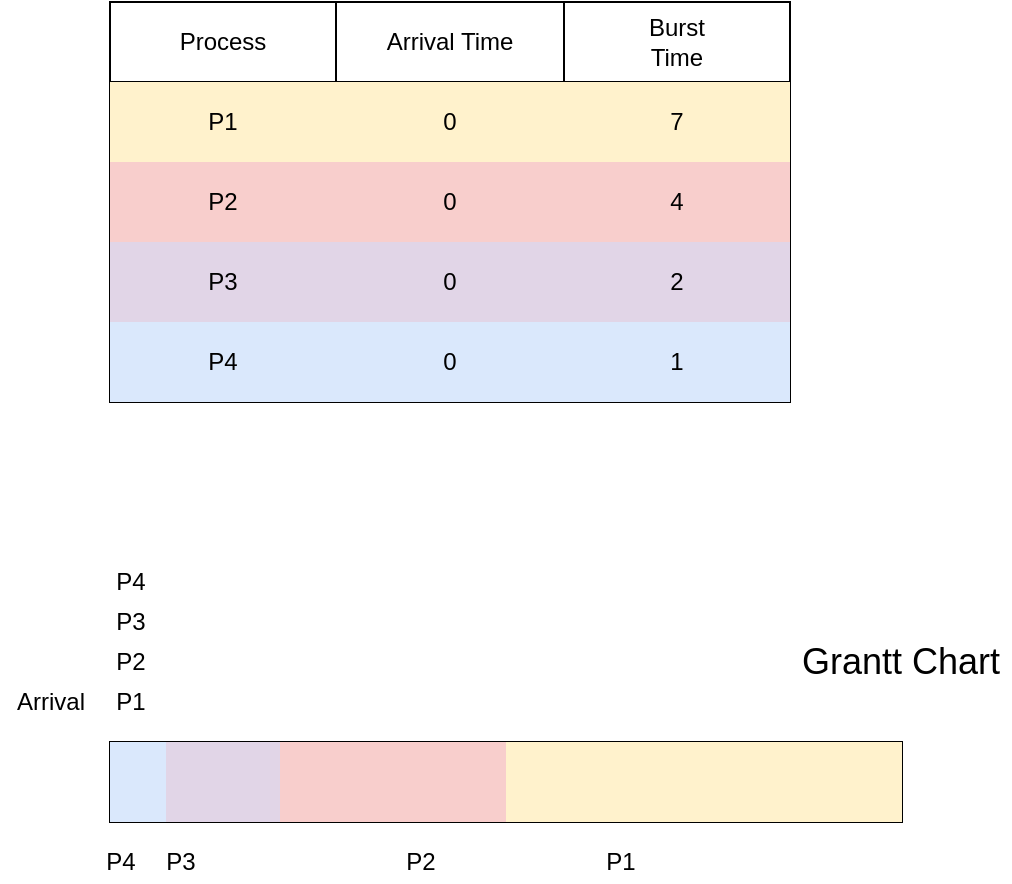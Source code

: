 <mxfile version="13.4.9" type="github">
  <diagram id="rSDTtkVdXVnGvsQYBVzc" name="Page-1">
    <mxGraphModel dx="2066" dy="1105" grid="1" gridSize="10" guides="1" tooltips="1" connect="1" arrows="1" fold="1" page="1" pageScale="1" pageWidth="827" pageHeight="1169" math="0" shadow="0">
      <root>
        <mxCell id="0" />
        <mxCell id="1" parent="0" />
        <mxCell id="1tNTVzIUQ9IoZEPkYIZt-22" value="&lt;font style=&quot;font-size: 18px&quot;&gt;Grantt Chart&lt;/font&gt;" style="text;html=1;align=center;verticalAlign=middle;resizable=0;points=[];autosize=1;" vertex="1" parent="1">
          <mxGeometry x="820" y="550" width="110" height="20" as="geometry" />
        </mxCell>
        <mxCell id="1tNTVzIUQ9IoZEPkYIZt-23" value="P4" style="text;html=1;align=center;verticalAlign=middle;resizable=0;points=[];autosize=1;" vertex="1" parent="1">
          <mxGeometry x="470" y="650" width="30" height="20" as="geometry" />
        </mxCell>
        <mxCell id="1tNTVzIUQ9IoZEPkYIZt-24" value="P3" style="text;html=1;align=center;verticalAlign=middle;resizable=0;points=[];autosize=1;" vertex="1" parent="1">
          <mxGeometry x="500" y="650" width="30" height="20" as="geometry" />
        </mxCell>
        <mxCell id="1tNTVzIUQ9IoZEPkYIZt-25" value="P2" style="text;html=1;align=center;verticalAlign=middle;resizable=0;points=[];autosize=1;" vertex="1" parent="1">
          <mxGeometry x="620" y="650" width="30" height="20" as="geometry" />
        </mxCell>
        <mxCell id="1tNTVzIUQ9IoZEPkYIZt-26" value="P1" style="text;html=1;align=center;verticalAlign=middle;resizable=0;points=[];autosize=1;" vertex="1" parent="1">
          <mxGeometry x="720" y="650" width="30" height="20" as="geometry" />
        </mxCell>
        <mxCell id="1tNTVzIUQ9IoZEPkYIZt-27" value="" style="shape=table;html=1;whiteSpace=wrap;startSize=0;container=1;collapsible=0;childLayout=tableLayout;" vertex="1" parent="1">
          <mxGeometry x="480" y="600" width="396" height="40" as="geometry" />
        </mxCell>
        <mxCell id="1tNTVzIUQ9IoZEPkYIZt-28" value="" style="shape=partialRectangle;html=1;whiteSpace=wrap;collapsible=0;dropTarget=0;pointerEvents=0;fillColor=none;top=0;left=0;bottom=0;right=0;points=[[0,0.5],[1,0.5]];portConstraint=eastwest;" vertex="1" parent="1tNTVzIUQ9IoZEPkYIZt-27">
          <mxGeometry width="396" height="40" as="geometry" />
        </mxCell>
        <mxCell id="1tNTVzIUQ9IoZEPkYIZt-29" value="" style="shape=partialRectangle;html=1;whiteSpace=wrap;connectable=0;overflow=hidden;fillColor=#dae8fc;top=0;left=0;bottom=0;right=0;strokeColor=#6c8ebf;" vertex="1" parent="1tNTVzIUQ9IoZEPkYIZt-28">
          <mxGeometry width="28" height="40" as="geometry" />
        </mxCell>
        <mxCell id="1tNTVzIUQ9IoZEPkYIZt-30" value="" style="shape=partialRectangle;html=1;whiteSpace=wrap;connectable=0;overflow=hidden;fillColor=#e1d5e7;top=0;left=0;bottom=0;right=0;strokeColor=#9673a6;" vertex="1" parent="1tNTVzIUQ9IoZEPkYIZt-28">
          <mxGeometry x="28" width="29" height="40" as="geometry" />
        </mxCell>
        <mxCell id="1tNTVzIUQ9IoZEPkYIZt-31" value="" style="shape=partialRectangle;html=1;whiteSpace=wrap;connectable=0;overflow=hidden;fillColor=#e1d5e7;top=0;left=0;bottom=0;right=0;strokeColor=#9673a6;" vertex="1" parent="1tNTVzIUQ9IoZEPkYIZt-28">
          <mxGeometry x="57" width="28" height="40" as="geometry" />
        </mxCell>
        <mxCell id="1tNTVzIUQ9IoZEPkYIZt-34" value="" style="shape=partialRectangle;html=1;whiteSpace=wrap;connectable=0;overflow=hidden;fillColor=#f8cecc;top=0;left=0;bottom=0;right=0;strokeColor=#b85450;" vertex="1" parent="1tNTVzIUQ9IoZEPkYIZt-28">
          <mxGeometry x="85" width="28" height="40" as="geometry" />
        </mxCell>
        <mxCell id="1tNTVzIUQ9IoZEPkYIZt-35" value="" style="shape=partialRectangle;html=1;whiteSpace=wrap;connectable=0;overflow=hidden;fillColor=#f8cecc;top=0;left=0;bottom=0;right=0;strokeColor=#b85450;" vertex="1" parent="1tNTVzIUQ9IoZEPkYIZt-28">
          <mxGeometry x="113" width="28" height="40" as="geometry" />
        </mxCell>
        <mxCell id="1tNTVzIUQ9IoZEPkYIZt-36" value="" style="shape=partialRectangle;html=1;whiteSpace=wrap;connectable=0;overflow=hidden;fillColor=#f8cecc;top=0;left=0;bottom=0;right=0;strokeColor=#b85450;" vertex="1" parent="1tNTVzIUQ9IoZEPkYIZt-28">
          <mxGeometry x="141" width="29" height="40" as="geometry" />
        </mxCell>
        <mxCell id="1tNTVzIUQ9IoZEPkYIZt-37" value="" style="shape=partialRectangle;html=1;whiteSpace=wrap;connectable=0;overflow=hidden;fillColor=#f8cecc;top=0;left=0;bottom=0;right=0;strokeColor=#b85450;" vertex="1" parent="1tNTVzIUQ9IoZEPkYIZt-28">
          <mxGeometry x="170" width="28" height="40" as="geometry" />
        </mxCell>
        <mxCell id="1tNTVzIUQ9IoZEPkYIZt-38" value="" style="shape=partialRectangle;html=1;whiteSpace=wrap;connectable=0;overflow=hidden;fillColor=#fff2cc;top=0;left=0;bottom=0;right=0;strokeColor=#d6b656;" vertex="1" parent="1tNTVzIUQ9IoZEPkYIZt-28">
          <mxGeometry x="198" width="25" height="40" as="geometry" />
        </mxCell>
        <mxCell id="1tNTVzIUQ9IoZEPkYIZt-39" value="" style="shape=partialRectangle;html=1;whiteSpace=wrap;connectable=0;overflow=hidden;fillColor=#fff2cc;top=0;left=0;bottom=0;right=0;strokeColor=#d6b656;" vertex="1" parent="1tNTVzIUQ9IoZEPkYIZt-28">
          <mxGeometry x="223" width="32" height="40" as="geometry" />
        </mxCell>
        <mxCell id="1tNTVzIUQ9IoZEPkYIZt-40" value="" style="shape=partialRectangle;html=1;whiteSpace=wrap;connectable=0;overflow=hidden;fillColor=#fff2cc;top=0;left=0;bottom=0;right=0;strokeColor=#d6b656;" vertex="1" parent="1tNTVzIUQ9IoZEPkYIZt-28">
          <mxGeometry x="255" width="28" height="40" as="geometry" />
        </mxCell>
        <mxCell id="1tNTVzIUQ9IoZEPkYIZt-41" value="" style="shape=partialRectangle;html=1;whiteSpace=wrap;connectable=0;overflow=hidden;fillColor=#fff2cc;top=0;left=0;bottom=0;right=0;strokeColor=#d6b656;" vertex="1" parent="1tNTVzIUQ9IoZEPkYIZt-28">
          <mxGeometry x="283" width="28" height="40" as="geometry" />
        </mxCell>
        <mxCell id="1tNTVzIUQ9IoZEPkYIZt-42" value="" style="shape=partialRectangle;html=1;whiteSpace=wrap;connectable=0;overflow=hidden;fillColor=#fff2cc;top=0;left=0;bottom=0;right=0;strokeColor=#d6b656;" vertex="1" parent="1tNTVzIUQ9IoZEPkYIZt-28">
          <mxGeometry x="311" width="29" height="40" as="geometry" />
        </mxCell>
        <mxCell id="1tNTVzIUQ9IoZEPkYIZt-43" value="" style="shape=partialRectangle;html=1;whiteSpace=wrap;connectable=0;overflow=hidden;fillColor=#fff2cc;top=0;left=0;bottom=0;right=0;strokeColor=#d6b656;" vertex="1" parent="1tNTVzIUQ9IoZEPkYIZt-28">
          <mxGeometry x="340" width="28" height="40" as="geometry" />
        </mxCell>
        <mxCell id="1tNTVzIUQ9IoZEPkYIZt-44" value="" style="shape=partialRectangle;html=1;whiteSpace=wrap;connectable=0;overflow=hidden;fillColor=#fff2cc;top=0;left=0;bottom=0;right=0;strokeColor=#d6b656;" vertex="1" parent="1tNTVzIUQ9IoZEPkYIZt-28">
          <mxGeometry x="368" width="28" height="40" as="geometry" />
        </mxCell>
        <mxCell id="1tNTVzIUQ9IoZEPkYIZt-1" value="" style="shape=table;html=1;whiteSpace=wrap;startSize=0;container=1;collapsible=0;childLayout=tableLayout;" vertex="1" parent="1">
          <mxGeometry x="480" y="230" width="340" height="200" as="geometry" />
        </mxCell>
        <mxCell id="1tNTVzIUQ9IoZEPkYIZt-2" value="" style="shape=partialRectangle;html=1;whiteSpace=wrap;collapsible=0;dropTarget=0;pointerEvents=0;fillColor=none;top=0;left=0;bottom=0;right=0;points=[[0,0.5],[1,0.5]];portConstraint=eastwest;" vertex="1" parent="1tNTVzIUQ9IoZEPkYIZt-1">
          <mxGeometry width="340" height="40" as="geometry" />
        </mxCell>
        <mxCell id="1tNTVzIUQ9IoZEPkYIZt-3" value="Process" style="shape=partialRectangle;html=1;whiteSpace=wrap;connectable=0;overflow=hidden;fillColor=none;top=0;left=0;bottom=0;right=0;" vertex="1" parent="1tNTVzIUQ9IoZEPkYIZt-2">
          <mxGeometry width="113" height="40" as="geometry" />
        </mxCell>
        <mxCell id="1tNTVzIUQ9IoZEPkYIZt-4" value="Arrival Time" style="shape=partialRectangle;html=1;whiteSpace=wrap;connectable=0;overflow=hidden;fillColor=none;top=0;left=0;bottom=0;right=0;" vertex="1" parent="1tNTVzIUQ9IoZEPkYIZt-2">
          <mxGeometry x="113" width="114" height="40" as="geometry" />
        </mxCell>
        <mxCell id="1tNTVzIUQ9IoZEPkYIZt-5" value="Burst&lt;br&gt;Time" style="shape=partialRectangle;html=1;whiteSpace=wrap;connectable=0;overflow=hidden;fillColor=none;top=0;left=0;bottom=0;right=0;" vertex="1" parent="1tNTVzIUQ9IoZEPkYIZt-2">
          <mxGeometry x="227" width="113" height="40" as="geometry" />
        </mxCell>
        <mxCell id="1tNTVzIUQ9IoZEPkYIZt-6" value="" style="shape=partialRectangle;html=1;whiteSpace=wrap;collapsible=0;dropTarget=0;pointerEvents=0;fillColor=none;top=0;left=0;bottom=0;right=0;points=[[0,0.5],[1,0.5]];portConstraint=eastwest;" vertex="1" parent="1tNTVzIUQ9IoZEPkYIZt-1">
          <mxGeometry y="40" width="340" height="40" as="geometry" />
        </mxCell>
        <mxCell id="1tNTVzIUQ9IoZEPkYIZt-7" value="P1" style="shape=partialRectangle;html=1;whiteSpace=wrap;connectable=0;overflow=hidden;fillColor=#fff2cc;top=0;left=0;bottom=0;right=0;strokeColor=#d6b656;" vertex="1" parent="1tNTVzIUQ9IoZEPkYIZt-6">
          <mxGeometry width="113" height="40" as="geometry" />
        </mxCell>
        <mxCell id="1tNTVzIUQ9IoZEPkYIZt-8" value="0" style="shape=partialRectangle;html=1;whiteSpace=wrap;connectable=0;overflow=hidden;fillColor=#fff2cc;top=0;left=0;bottom=0;right=0;strokeColor=#d6b656;" vertex="1" parent="1tNTVzIUQ9IoZEPkYIZt-6">
          <mxGeometry x="113" width="114" height="40" as="geometry" />
        </mxCell>
        <mxCell id="1tNTVzIUQ9IoZEPkYIZt-9" value="7" style="shape=partialRectangle;html=1;whiteSpace=wrap;connectable=0;overflow=hidden;fillColor=#fff2cc;top=0;left=0;bottom=0;right=0;strokeColor=#d6b656;" vertex="1" parent="1tNTVzIUQ9IoZEPkYIZt-6">
          <mxGeometry x="227" width="113" height="40" as="geometry" />
        </mxCell>
        <mxCell id="1tNTVzIUQ9IoZEPkYIZt-10" value="" style="shape=partialRectangle;html=1;whiteSpace=wrap;collapsible=0;dropTarget=0;pointerEvents=0;fillColor=none;top=0;left=0;bottom=0;right=0;points=[[0,0.5],[1,0.5]];portConstraint=eastwest;" vertex="1" parent="1tNTVzIUQ9IoZEPkYIZt-1">
          <mxGeometry y="80" width="340" height="40" as="geometry" />
        </mxCell>
        <mxCell id="1tNTVzIUQ9IoZEPkYIZt-11" value="P2" style="shape=partialRectangle;html=1;whiteSpace=wrap;connectable=0;overflow=hidden;fillColor=#f8cecc;top=0;left=0;bottom=0;right=0;strokeColor=#b85450;" vertex="1" parent="1tNTVzIUQ9IoZEPkYIZt-10">
          <mxGeometry width="113" height="40" as="geometry" />
        </mxCell>
        <mxCell id="1tNTVzIUQ9IoZEPkYIZt-12" value="0" style="shape=partialRectangle;html=1;whiteSpace=wrap;connectable=0;overflow=hidden;fillColor=#f8cecc;top=0;left=0;bottom=0;right=0;strokeColor=#b85450;" vertex="1" parent="1tNTVzIUQ9IoZEPkYIZt-10">
          <mxGeometry x="113" width="114" height="40" as="geometry" />
        </mxCell>
        <mxCell id="1tNTVzIUQ9IoZEPkYIZt-13" value="4" style="shape=partialRectangle;html=1;whiteSpace=wrap;connectable=0;overflow=hidden;fillColor=#f8cecc;top=0;left=0;bottom=0;right=0;strokeColor=#b85450;" vertex="1" parent="1tNTVzIUQ9IoZEPkYIZt-10">
          <mxGeometry x="227" width="113" height="40" as="geometry" />
        </mxCell>
        <mxCell id="1tNTVzIUQ9IoZEPkYIZt-14" value="" style="shape=partialRectangle;html=1;whiteSpace=wrap;collapsible=0;dropTarget=0;pointerEvents=0;fillColor=none;top=0;left=0;bottom=0;right=0;points=[[0,0.5],[1,0.5]];portConstraint=eastwest;" vertex="1" parent="1tNTVzIUQ9IoZEPkYIZt-1">
          <mxGeometry y="120" width="340" height="40" as="geometry" />
        </mxCell>
        <mxCell id="1tNTVzIUQ9IoZEPkYIZt-15" value="P3" style="shape=partialRectangle;html=1;whiteSpace=wrap;connectable=0;overflow=hidden;fillColor=#e1d5e7;top=0;left=0;bottom=0;right=0;strokeColor=#9673a6;" vertex="1" parent="1tNTVzIUQ9IoZEPkYIZt-14">
          <mxGeometry width="113" height="40" as="geometry" />
        </mxCell>
        <mxCell id="1tNTVzIUQ9IoZEPkYIZt-16" value="0" style="shape=partialRectangle;html=1;whiteSpace=wrap;connectable=0;overflow=hidden;fillColor=#e1d5e7;top=0;left=0;bottom=0;right=0;strokeColor=#9673a6;" vertex="1" parent="1tNTVzIUQ9IoZEPkYIZt-14">
          <mxGeometry x="113" width="114" height="40" as="geometry" />
        </mxCell>
        <mxCell id="1tNTVzIUQ9IoZEPkYIZt-17" value="2" style="shape=partialRectangle;html=1;whiteSpace=wrap;connectable=0;overflow=hidden;fillColor=#e1d5e7;top=0;left=0;bottom=0;right=0;strokeColor=#9673a6;" vertex="1" parent="1tNTVzIUQ9IoZEPkYIZt-14">
          <mxGeometry x="227" width="113" height="40" as="geometry" />
        </mxCell>
        <mxCell id="1tNTVzIUQ9IoZEPkYIZt-18" value="" style="shape=partialRectangle;html=1;whiteSpace=wrap;collapsible=0;dropTarget=0;pointerEvents=0;fillColor=none;top=0;left=0;bottom=0;right=0;points=[[0,0.5],[1,0.5]];portConstraint=eastwest;" vertex="1" parent="1tNTVzIUQ9IoZEPkYIZt-1">
          <mxGeometry y="160" width="340" height="40" as="geometry" />
        </mxCell>
        <mxCell id="1tNTVzIUQ9IoZEPkYIZt-19" value="P4" style="shape=partialRectangle;html=1;whiteSpace=wrap;connectable=0;overflow=hidden;fillColor=#dae8fc;top=0;left=0;bottom=0;right=0;strokeColor=#6c8ebf;" vertex="1" parent="1tNTVzIUQ9IoZEPkYIZt-18">
          <mxGeometry width="113" height="40" as="geometry" />
        </mxCell>
        <mxCell id="1tNTVzIUQ9IoZEPkYIZt-20" value="0" style="shape=partialRectangle;html=1;whiteSpace=wrap;connectable=0;overflow=hidden;fillColor=#dae8fc;top=0;left=0;bottom=0;right=0;strokeColor=#6c8ebf;" vertex="1" parent="1tNTVzIUQ9IoZEPkYIZt-18">
          <mxGeometry x="113" width="114" height="40" as="geometry" />
        </mxCell>
        <mxCell id="1tNTVzIUQ9IoZEPkYIZt-21" value="1" style="shape=partialRectangle;html=1;whiteSpace=wrap;connectable=0;overflow=hidden;fillColor=#dae8fc;top=0;left=0;bottom=0;right=0;strokeColor=#6c8ebf;" vertex="1" parent="1tNTVzIUQ9IoZEPkYIZt-18">
          <mxGeometry x="227" width="113" height="40" as="geometry" />
        </mxCell>
        <mxCell id="1tNTVzIUQ9IoZEPkYIZt-47" value="Arrival" style="text;html=1;align=center;verticalAlign=middle;resizable=0;points=[];autosize=1;" vertex="1" parent="1">
          <mxGeometry x="425" y="570" width="50" height="20" as="geometry" />
        </mxCell>
        <mxCell id="1tNTVzIUQ9IoZEPkYIZt-48" value="P1" style="text;html=1;align=center;verticalAlign=middle;resizable=0;points=[];autosize=1;" vertex="1" parent="1">
          <mxGeometry x="475" y="570" width="30" height="20" as="geometry" />
        </mxCell>
        <mxCell id="1tNTVzIUQ9IoZEPkYIZt-49" value="P2" style="text;html=1;align=center;verticalAlign=middle;resizable=0;points=[];autosize=1;" vertex="1" parent="1">
          <mxGeometry x="475" y="550" width="30" height="20" as="geometry" />
        </mxCell>
        <mxCell id="1tNTVzIUQ9IoZEPkYIZt-50" value="P3" style="text;html=1;align=center;verticalAlign=middle;resizable=0;points=[];autosize=1;" vertex="1" parent="1">
          <mxGeometry x="475" y="530" width="30" height="20" as="geometry" />
        </mxCell>
        <mxCell id="1tNTVzIUQ9IoZEPkYIZt-51" value="P4" style="text;html=1;align=center;verticalAlign=middle;resizable=0;points=[];autosize=1;" vertex="1" parent="1">
          <mxGeometry x="475" y="510" width="30" height="20" as="geometry" />
        </mxCell>
      </root>
    </mxGraphModel>
  </diagram>
</mxfile>

